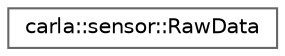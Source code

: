digraph "类继承关系图"
{
 // INTERACTIVE_SVG=YES
 // LATEX_PDF_SIZE
  bgcolor="transparent";
  edge [fontname=Helvetica,fontsize=10,labelfontname=Helvetica,labelfontsize=10];
  node [fontname=Helvetica,fontsize=10,shape=box,height=0.2,width=0.4];
  rankdir="LR";
  Node0 [id="Node000000",label="carla::sensor::RawData",height=0.2,width=0.4,color="grey40", fillcolor="white", style="filled",URL="$d3/da0/classcarla_1_1sensor_1_1RawData.html",tooltip="Wrapper around the raw data generated by a sensor plus some useful meta-information."];
}

